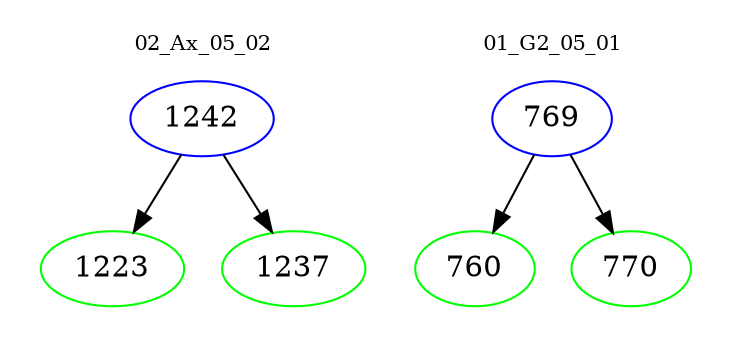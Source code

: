 digraph{
subgraph cluster_0 {
color = white
label = "02_Ax_05_02";
fontsize=10;
T0_1242 [label="1242", color="blue"]
T0_1242 -> T0_1223 [color="black"]
T0_1223 [label="1223", color="green"]
T0_1242 -> T0_1237 [color="black"]
T0_1237 [label="1237", color="green"]
}
subgraph cluster_1 {
color = white
label = "01_G2_05_01";
fontsize=10;
T1_769 [label="769", color="blue"]
T1_769 -> T1_760 [color="black"]
T1_760 [label="760", color="green"]
T1_769 -> T1_770 [color="black"]
T1_770 [label="770", color="green"]
}
}
